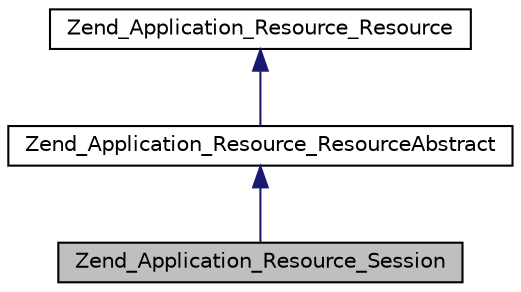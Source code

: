 digraph G
{
  edge [fontname="Helvetica",fontsize="10",labelfontname="Helvetica",labelfontsize="10"];
  node [fontname="Helvetica",fontsize="10",shape=record];
  Node1 [label="Zend_Application_Resource_Session",height=0.2,width=0.4,color="black", fillcolor="grey75", style="filled" fontcolor="black"];
  Node2 -> Node1 [dir="back",color="midnightblue",fontsize="10",style="solid",fontname="Helvetica"];
  Node2 [label="Zend_Application_Resource_ResourceAbstract",height=0.2,width=0.4,color="black", fillcolor="white", style="filled",URL="$class_zend___application___resource___resource_abstract.html"];
  Node3 -> Node2 [dir="back",color="midnightblue",fontsize="10",style="solid",fontname="Helvetica"];
  Node3 [label="Zend_Application_Resource_Resource",height=0.2,width=0.4,color="black", fillcolor="white", style="filled",URL="$interface_zend___application___resource___resource.html"];
}
